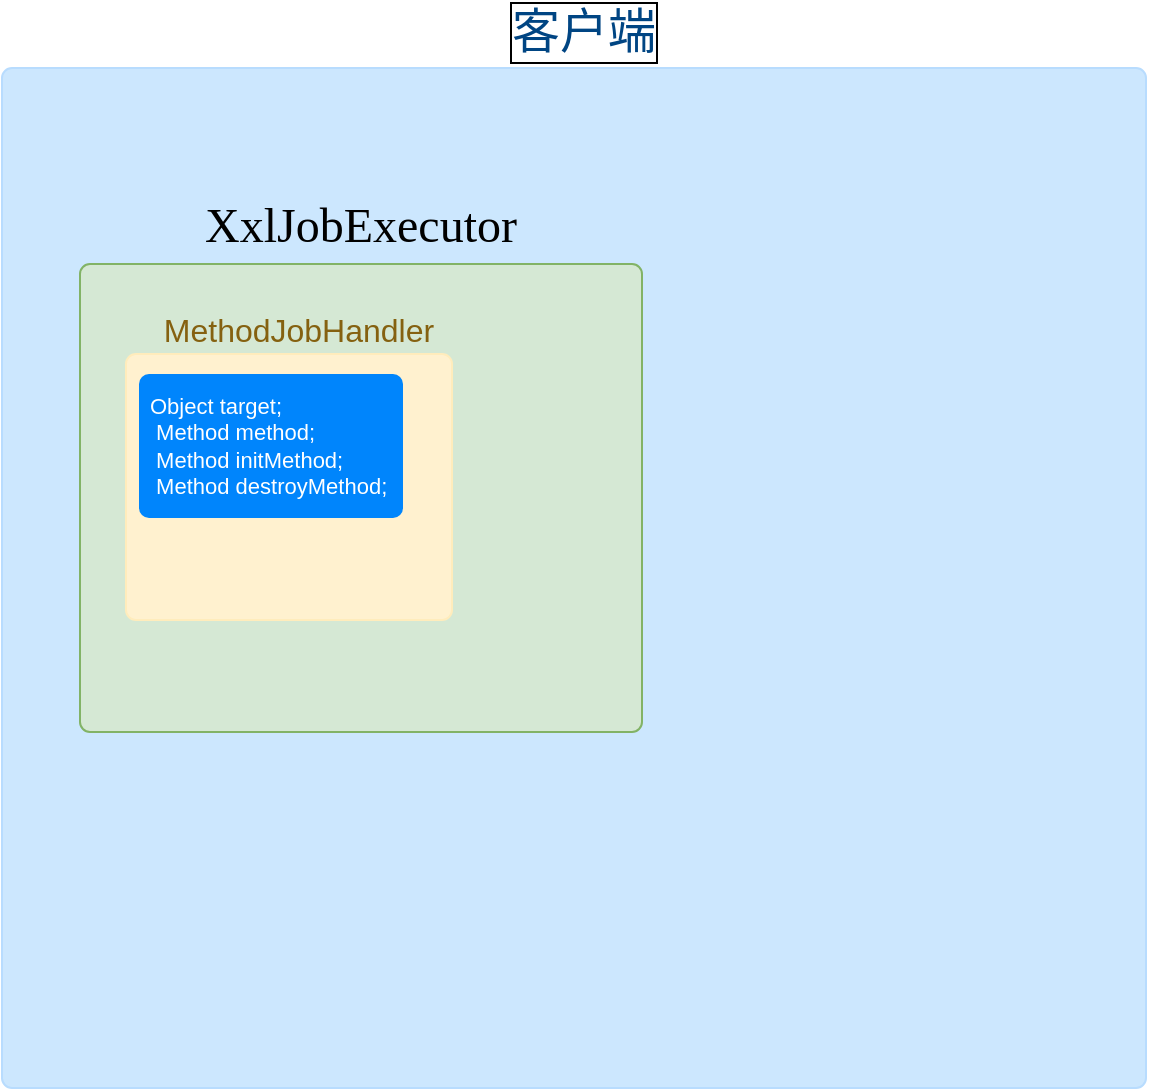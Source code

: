<mxfile version="14.6.13" type="device"><diagram id="pLAzLMeXHUMjm1Y9HqMD" name="第 1 页"><mxGraphModel dx="946" dy="600" grid="0" gridSize="10" guides="1" tooltips="1" connect="1" arrows="1" fold="1" page="1" pageScale="1" pageWidth="1654" pageHeight="2336" math="0" shadow="0"><root><mxCell id="0"/><mxCell id="1" parent="0"/><mxCell id="2eyYor7DVbxQtgZFuuII-1" value="客户端" style="html=1;shadow=0;dashed=0;shape=mxgraph.bootstrap.rrect;rSize=5;strokeColor=#B8DCFE;strokeWidth=1;fillColor=#CCE7FE;fontColor=#004583;whiteSpace=wrap;align=center;verticalAlign=bottom;spacingLeft=10;labelPosition=center;verticalLabelPosition=top;labelBorderColor=#000000;fontSize=24;" parent="1" vertex="1"><mxGeometry x="31" y="146" width="572" height="510" as="geometry"/></mxCell><mxCell id="2eyYor7DVbxQtgZFuuII-8" value="&lt;p class=&quot;p1&quot; style=&quot;margin: 0px ; font-stretch: normal ; line-height: normal&quot;&gt;&lt;font face=&quot;Times New Roman&quot;&gt;&lt;span style=&quot;font-size: 24px&quot;&gt;XxlJobExecutor&lt;/span&gt;&lt;/font&gt;&lt;br&gt;&lt;/p&gt;" style="html=1;shadow=0;dashed=0;shape=mxgraph.bootstrap.rrect;rSize=5;strokeColor=#82b366;strokeWidth=1;fillColor=#d5e8d4;whiteSpace=wrap;align=center;verticalAlign=bottom;spacingLeft=0;fontStyle=0;fontSize=16;spacing=5;labelPosition=center;verticalLabelPosition=top;" parent="1" vertex="1"><mxGeometry x="70" y="244" width="281" height="234.0" as="geometry"/></mxCell><mxCell id="2eyYor7DVbxQtgZFuuII-12" value="MethodJobHandler" style="html=1;shadow=0;dashed=0;shape=mxgraph.bootstrap.rrect;rSize=5;strokeColor=#FFECBC;strokeWidth=1;fillColor=#FFF1CF;fontColor=#856110;whiteSpace=wrap;align=center;verticalAlign=bottom;spacingLeft=10;fontSize=16;labelPosition=center;verticalLabelPosition=top;" parent="1" vertex="1"><mxGeometry x="93" y="289" width="163" height="133" as="geometry"/></mxCell><mxCell id="2eyYor7DVbxQtgZFuuII-15" value="&lt;div style=&quot;font-size: 11px;&quot;&gt;Object target;&lt;/div&gt;&lt;div style=&quot;font-size: 11px;&quot;&gt;&amp;nbsp;Method method;&lt;/div&gt;&lt;div style=&quot;font-size: 11px;&quot;&gt;&amp;nbsp;Method initMethod;&lt;/div&gt;&lt;div style=&quot;font-size: 11px;&quot;&gt;&amp;nbsp;Method destroyMethod;&lt;/div&gt;" style="html=1;shadow=0;dashed=0;shape=mxgraph.bootstrap.rrect;rSize=5;strokeColor=none;strokeWidth=1;fillColor=#0085FC;fontColor=#FFFFFF;whiteSpace=wrap;align=left;verticalAlign=middle;spacingLeft=0;fontStyle=0;fontSize=11;spacing=5;" parent="1" vertex="1"><mxGeometry x="99.5" y="299" width="132" height="72" as="geometry"/></mxCell></root></mxGraphModel></diagram></mxfile>